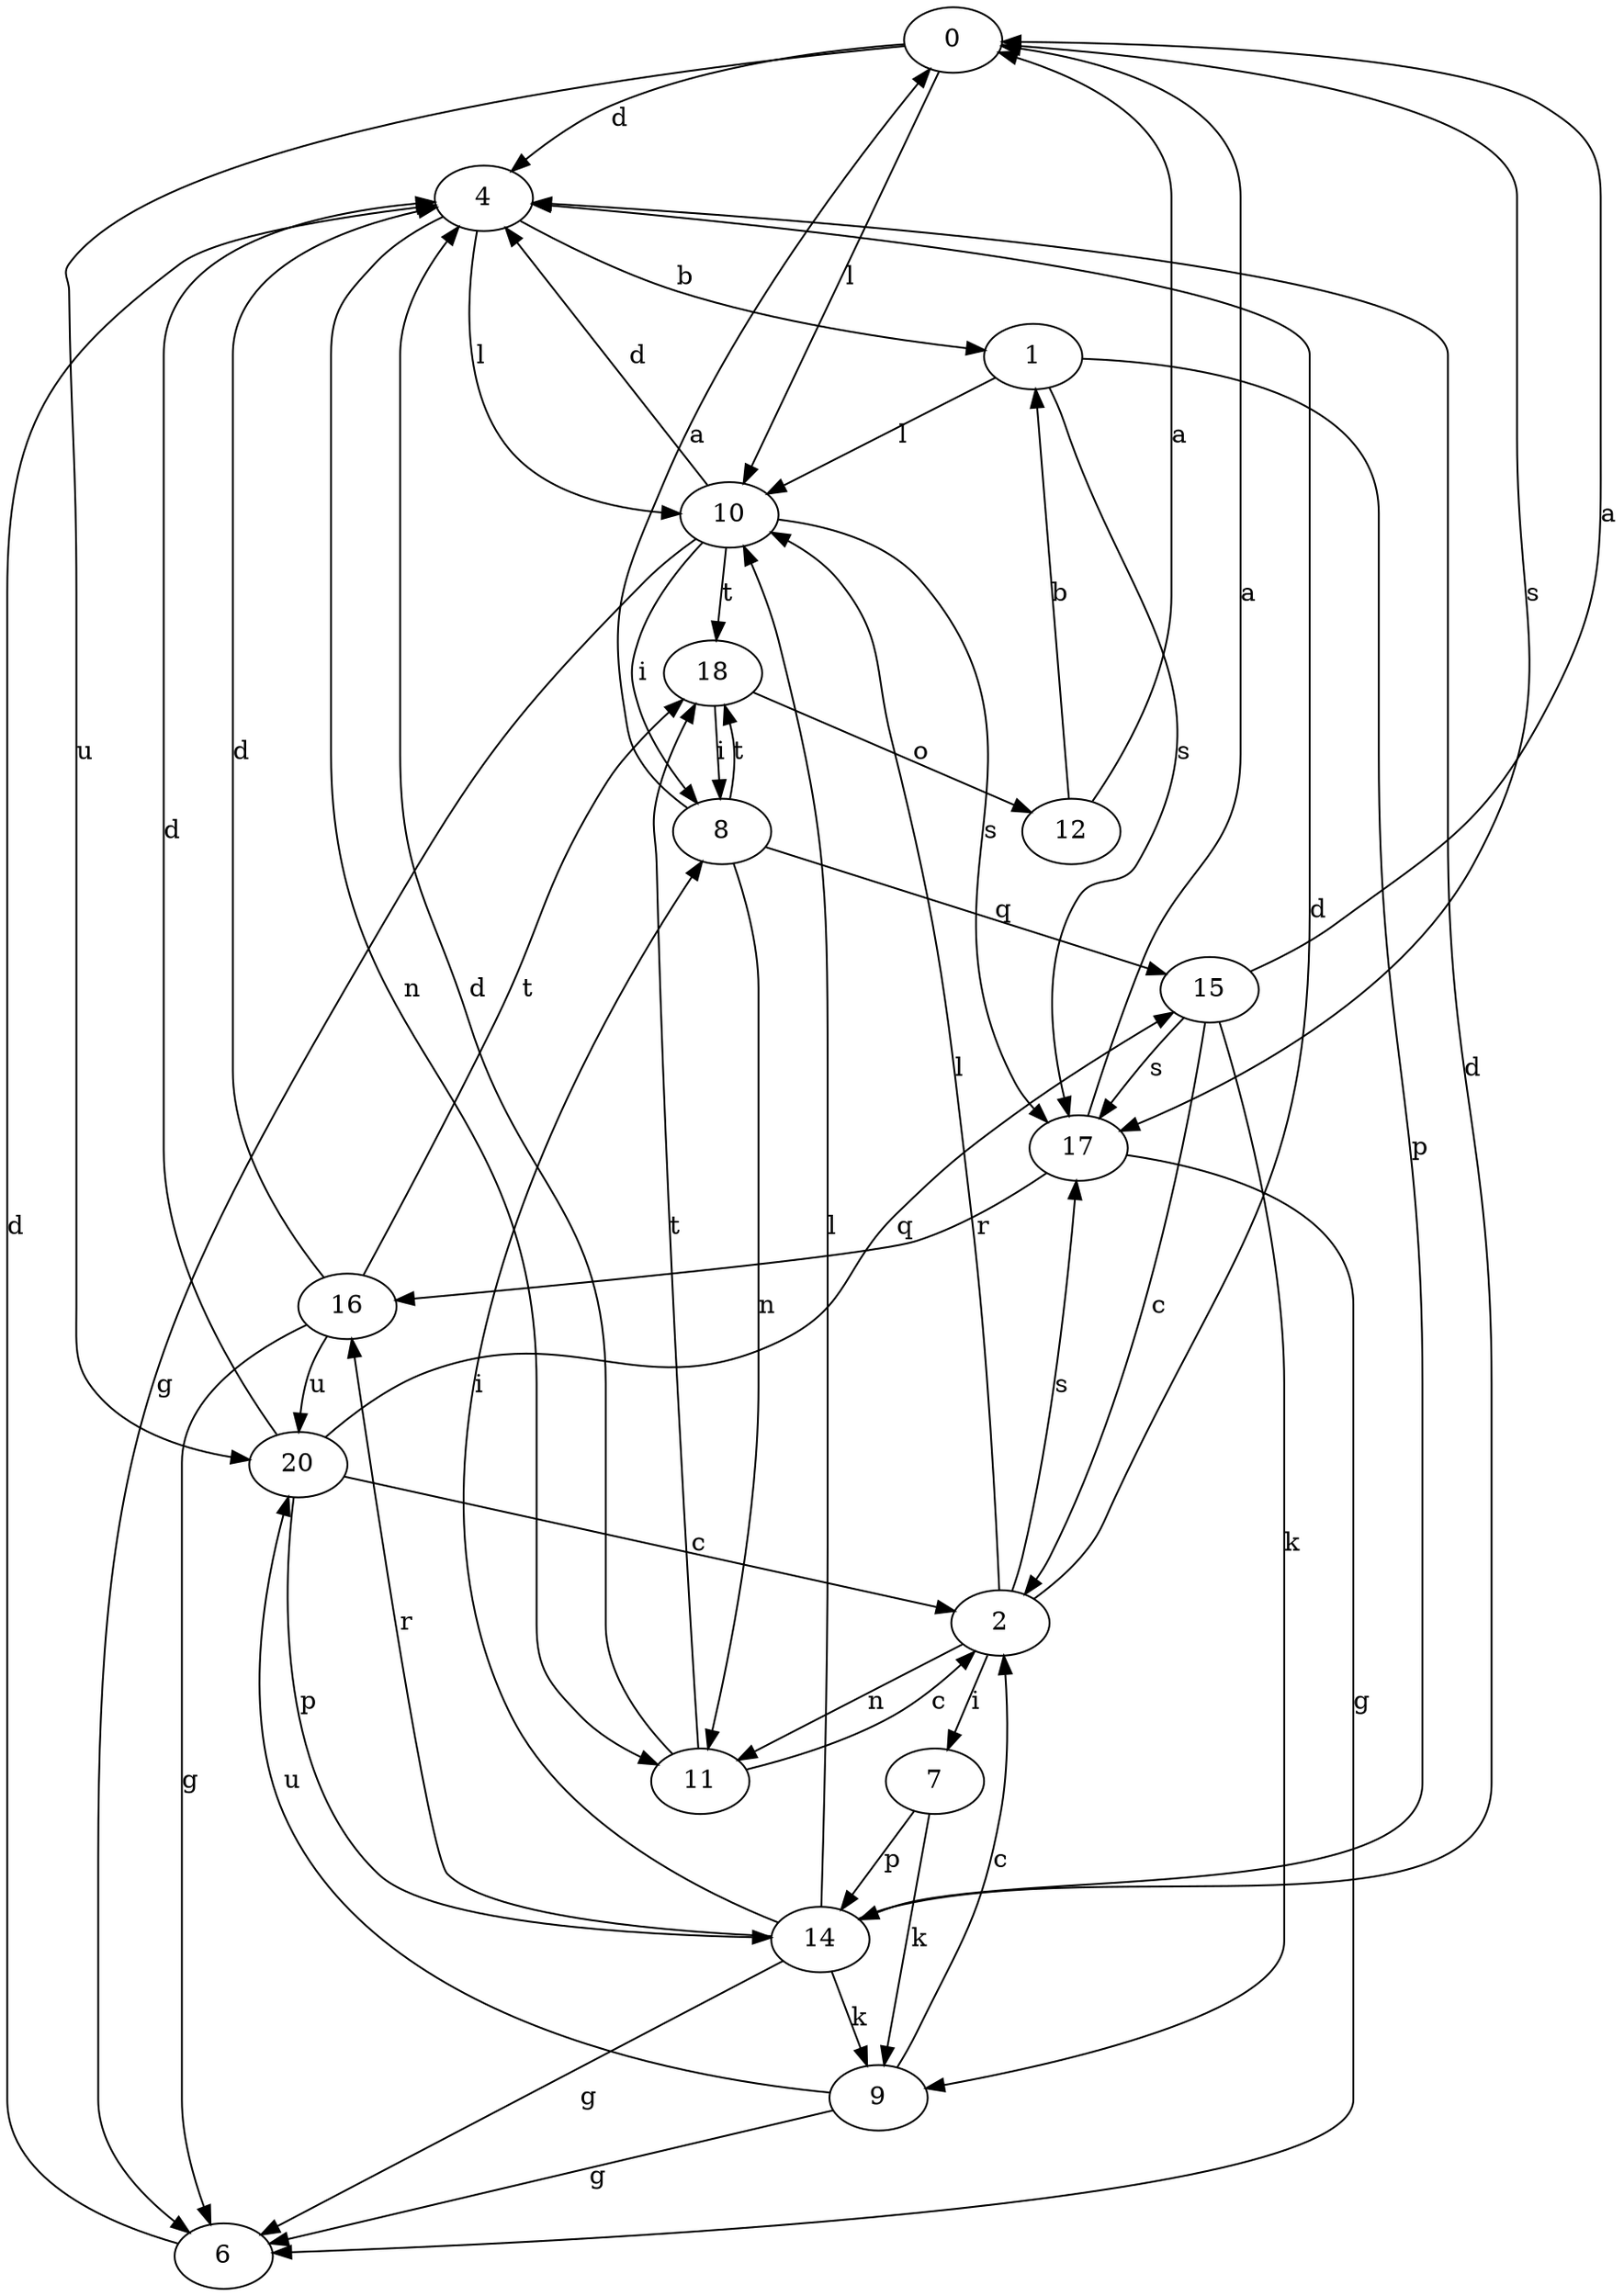 strict digraph  {
0;
1;
2;
4;
6;
7;
8;
9;
10;
11;
12;
14;
15;
16;
17;
18;
20;
0 -> 4  [label=d];
0 -> 10  [label=l];
0 -> 17  [label=s];
0 -> 20  [label=u];
1 -> 10  [label=l];
1 -> 14  [label=p];
1 -> 17  [label=s];
2 -> 4  [label=d];
2 -> 7  [label=i];
2 -> 10  [label=l];
2 -> 11  [label=n];
2 -> 17  [label=s];
4 -> 1  [label=b];
4 -> 10  [label=l];
4 -> 11  [label=n];
6 -> 4  [label=d];
7 -> 9  [label=k];
7 -> 14  [label=p];
8 -> 0  [label=a];
8 -> 11  [label=n];
8 -> 15  [label=q];
8 -> 18  [label=t];
9 -> 2  [label=c];
9 -> 6  [label=g];
9 -> 20  [label=u];
10 -> 4  [label=d];
10 -> 6  [label=g];
10 -> 8  [label=i];
10 -> 17  [label=s];
10 -> 18  [label=t];
11 -> 2  [label=c];
11 -> 4  [label=d];
11 -> 18  [label=t];
12 -> 0  [label=a];
12 -> 1  [label=b];
14 -> 4  [label=d];
14 -> 6  [label=g];
14 -> 8  [label=i];
14 -> 9  [label=k];
14 -> 10  [label=l];
14 -> 16  [label=r];
15 -> 0  [label=a];
15 -> 2  [label=c];
15 -> 9  [label=k];
15 -> 17  [label=s];
16 -> 4  [label=d];
16 -> 6  [label=g];
16 -> 18  [label=t];
16 -> 20  [label=u];
17 -> 0  [label=a];
17 -> 6  [label=g];
17 -> 16  [label=r];
18 -> 8  [label=i];
18 -> 12  [label=o];
20 -> 2  [label=c];
20 -> 4  [label=d];
20 -> 14  [label=p];
20 -> 15  [label=q];
}
